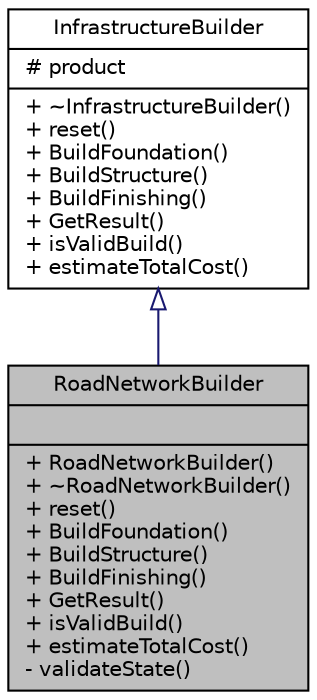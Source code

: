 digraph "RoadNetworkBuilder"
{
 // LATEX_PDF_SIZE
  edge [fontname="Helvetica",fontsize="10",labelfontname="Helvetica",labelfontsize="10"];
  node [fontname="Helvetica",fontsize="10",shape=record];
  Node1 [label="{RoadNetworkBuilder\n||+ RoadNetworkBuilder()\l+ ~RoadNetworkBuilder()\l+ reset()\l+ BuildFoundation()\l+ BuildStructure()\l+ BuildFinishing()\l+ GetResult()\l+ isValidBuild()\l+ estimateTotalCost()\l- validateState()\l}",height=0.2,width=0.4,color="black", fillcolor="grey75", style="filled", fontcolor="black",tooltip="A builder class responsible for constructing road network infrastructure @inherits InfrastructureBuil..."];
  Node2 -> Node1 [dir="back",color="midnightblue",fontsize="10",style="solid",arrowtail="onormal",fontname="Helvetica"];
  Node2 [label="{InfrastructureBuilder\n|# product\l|+ ~InfrastructureBuilder()\l+ reset()\l+ BuildFoundation()\l+ BuildStructure()\l+ BuildFinishing()\l+ GetResult()\l+ isValidBuild()\l+ estimateTotalCost()\l}",height=0.2,width=0.4,color="black", fillcolor="white", style="filled",URL="$classInfrastructureBuilder.html",tooltip="Abstract builder class that defines the interface for constructing Infrastructure objects."];
}
